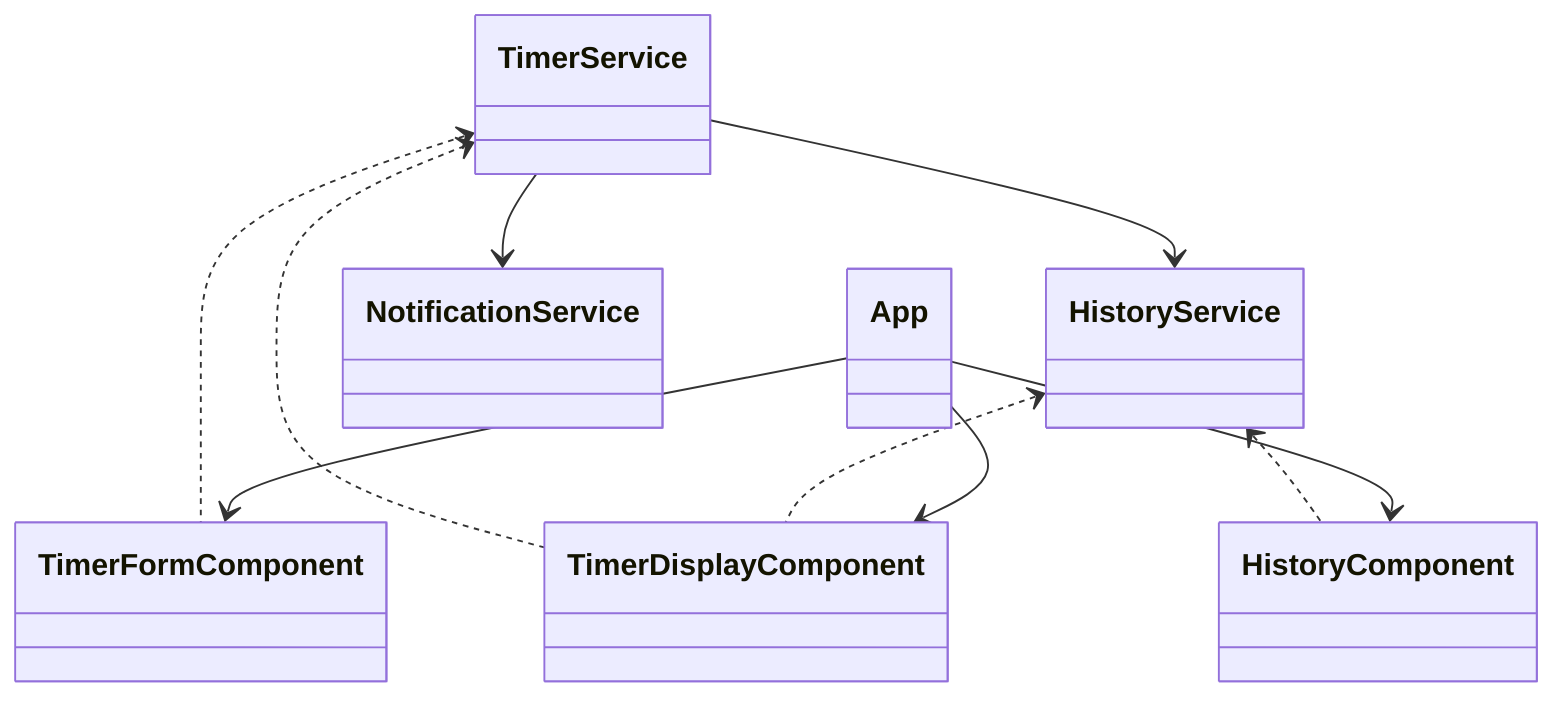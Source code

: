 classDiagram
    class App
    App --> TimerFormComponent
    App --> TimerDisplayComponent
    App --> HistoryComponent

    class TimerService
    TimerService --> HistoryService
    TimerService --> NotificationService

    HistoryService <.. TimerDisplayComponent
    HistoryService <.. HistoryComponent
    TimerService <.. TimerDisplayComponent
    TimerService <.. TimerFormComponent
